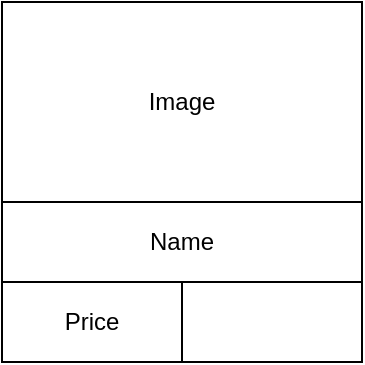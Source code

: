 <mxfile>
    <diagram id="GCNL-uvzY0mPXsrx5U4z" name="Page-1">
        <mxGraphModel dx="576" dy="891" grid="1" gridSize="10" guides="1" tooltips="1" connect="1" arrows="1" fold="1" page="1" pageScale="1" pageWidth="800" pageHeight="400" math="0" shadow="0">
            <root>
                <mxCell id="0"/>
                <mxCell id="1" parent="0"/>
                <mxCell id="2" value="" style="whiteSpace=wrap;html=1;aspect=fixed;" vertex="1" parent="1">
                    <mxGeometry y="-400" width="180" height="180" as="geometry"/>
                </mxCell>
                <mxCell id="3" value="Image" style="rounded=0;whiteSpace=wrap;html=1;" vertex="1" parent="1">
                    <mxGeometry y="-400" width="180" height="100" as="geometry"/>
                </mxCell>
                <mxCell id="4" value="Name" style="rounded=0;whiteSpace=wrap;html=1;" vertex="1" parent="1">
                    <mxGeometry y="-300" width="180" height="40" as="geometry"/>
                </mxCell>
                <mxCell id="5" value="Price" style="rounded=0;whiteSpace=wrap;html=1;" vertex="1" parent="1">
                    <mxGeometry y="-260" width="90" height="40" as="geometry"/>
                </mxCell>
                <mxCell id="6" value="" style="rounded=0;whiteSpace=wrap;html=1;" vertex="1" parent="1">
                    <mxGeometry x="90" y="-260" width="90" height="40" as="geometry"/>
                </mxCell>
            </root>
        </mxGraphModel>
    </diagram>
</mxfile>